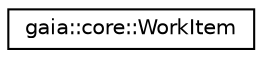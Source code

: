 digraph G
{
  edge [fontname="Helvetica",fontsize="10",labelfontname="Helvetica",labelfontsize="10"];
  node [fontname="Helvetica",fontsize="10",shape=record];
  rankdir=LR;
  Node1 [label="gaia::core::WorkItem",height=0.2,width=0.4,color="black", fillcolor="white", style="filled",URL="$d4/d69/classgaia_1_1core_1_1_work_item.html",tooltip="This class is used to define single portions of task to be dispatched to a single WorkQueue..."];
}
